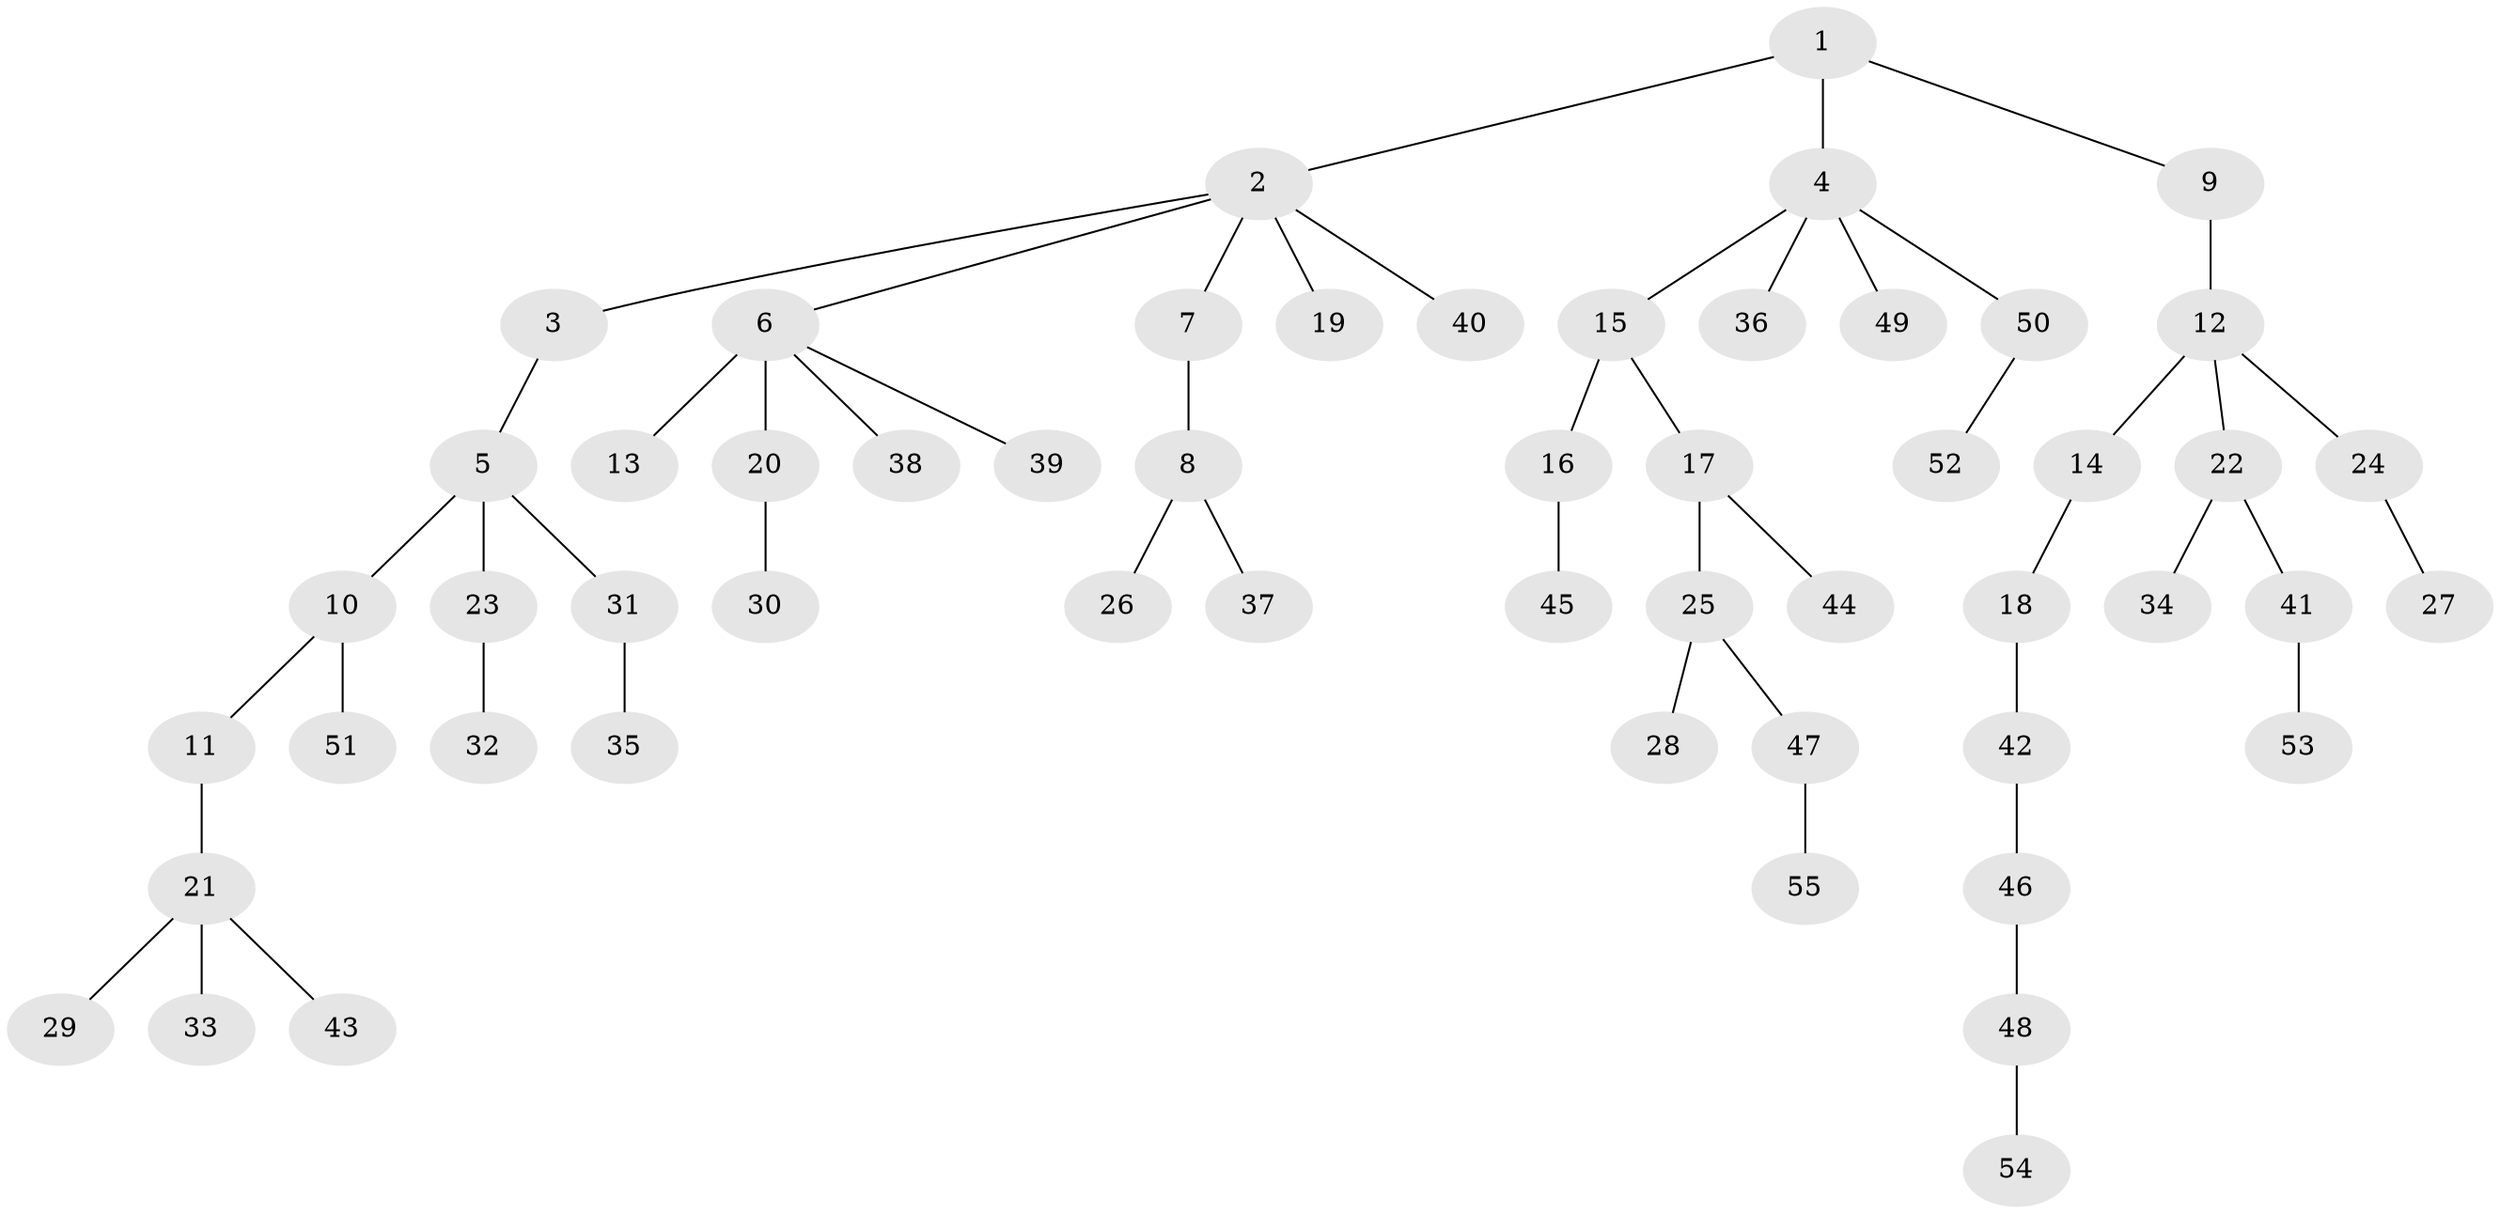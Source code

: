 // original degree distribution, {4: 0.1320754716981132, 2: 0.22641509433962265, 3: 0.1320754716981132, 6: 0.018867924528301886, 1: 0.49056603773584906}
// Generated by graph-tools (version 1.1) at 2025/51/03/04/25 22:51:33]
// undirected, 55 vertices, 54 edges
graph export_dot {
  node [color=gray90,style=filled];
  1;
  2;
  3;
  4;
  5;
  6;
  7;
  8;
  9;
  10;
  11;
  12;
  13;
  14;
  15;
  16;
  17;
  18;
  19;
  20;
  21;
  22;
  23;
  24;
  25;
  26;
  27;
  28;
  29;
  30;
  31;
  32;
  33;
  34;
  35;
  36;
  37;
  38;
  39;
  40;
  41;
  42;
  43;
  44;
  45;
  46;
  47;
  48;
  49;
  50;
  51;
  52;
  53;
  54;
  55;
  1 -- 2 [weight=1.0];
  1 -- 4 [weight=1.0];
  1 -- 9 [weight=1.0];
  2 -- 3 [weight=1.0];
  2 -- 6 [weight=1.0];
  2 -- 7 [weight=1.0];
  2 -- 19 [weight=1.0];
  2 -- 40 [weight=1.0];
  3 -- 5 [weight=1.0];
  4 -- 15 [weight=1.0];
  4 -- 36 [weight=1.0];
  4 -- 49 [weight=1.0];
  4 -- 50 [weight=1.0];
  5 -- 10 [weight=1.0];
  5 -- 23 [weight=1.0];
  5 -- 31 [weight=1.0];
  6 -- 13 [weight=3.0];
  6 -- 20 [weight=1.0];
  6 -- 38 [weight=1.0];
  6 -- 39 [weight=1.0];
  7 -- 8 [weight=3.0];
  8 -- 26 [weight=1.0];
  8 -- 37 [weight=1.0];
  9 -- 12 [weight=2.0];
  10 -- 11 [weight=1.0];
  10 -- 51 [weight=1.0];
  11 -- 21 [weight=1.0];
  12 -- 14 [weight=1.0];
  12 -- 22 [weight=1.0];
  12 -- 24 [weight=1.0];
  14 -- 18 [weight=1.0];
  15 -- 16 [weight=1.0];
  15 -- 17 [weight=1.0];
  16 -- 45 [weight=3.0];
  17 -- 25 [weight=1.0];
  17 -- 44 [weight=1.0];
  18 -- 42 [weight=1.0];
  20 -- 30 [weight=2.0];
  21 -- 29 [weight=1.0];
  21 -- 33 [weight=1.0];
  21 -- 43 [weight=1.0];
  22 -- 34 [weight=1.0];
  22 -- 41 [weight=1.0];
  23 -- 32 [weight=1.0];
  24 -- 27 [weight=1.0];
  25 -- 28 [weight=1.0];
  25 -- 47 [weight=1.0];
  31 -- 35 [weight=2.0];
  41 -- 53 [weight=1.0];
  42 -- 46 [weight=1.0];
  46 -- 48 [weight=1.0];
  47 -- 55 [weight=1.0];
  48 -- 54 [weight=1.0];
  50 -- 52 [weight=1.0];
}
